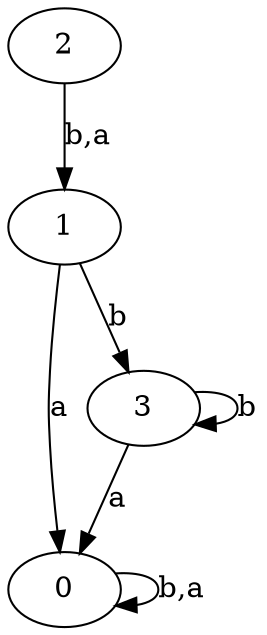 digraph {
 ranksep=0.5;
 d2tdocpreamble = "\usetikzlibrary{automata}";
 d2tfigpreamble = "\tikzstyle{every state}= [ draw=blue!50,very thick,fill=blue!20]  \tikzstyle{auto}= [fill=white]";
 node [style="state"];
 edge [lblstyle="auto",topath="bend right", len=4  ]
  "0" [label="0",style = "state, initial, accepting"];
  "1" [label="1",];
  "2" [label="2",];
  "3" [label="3",];
  "0" -> "0" [label="b,a",topath="loop above"];
  "1" -> "0" [label="a"];
  "1" -> "3" [label="b"];
  "2" -> "1" [label="b,a"];
  "3" -> "0" [label="a"];
  "3" -> "3" [label="b",topath="loop above"];
}